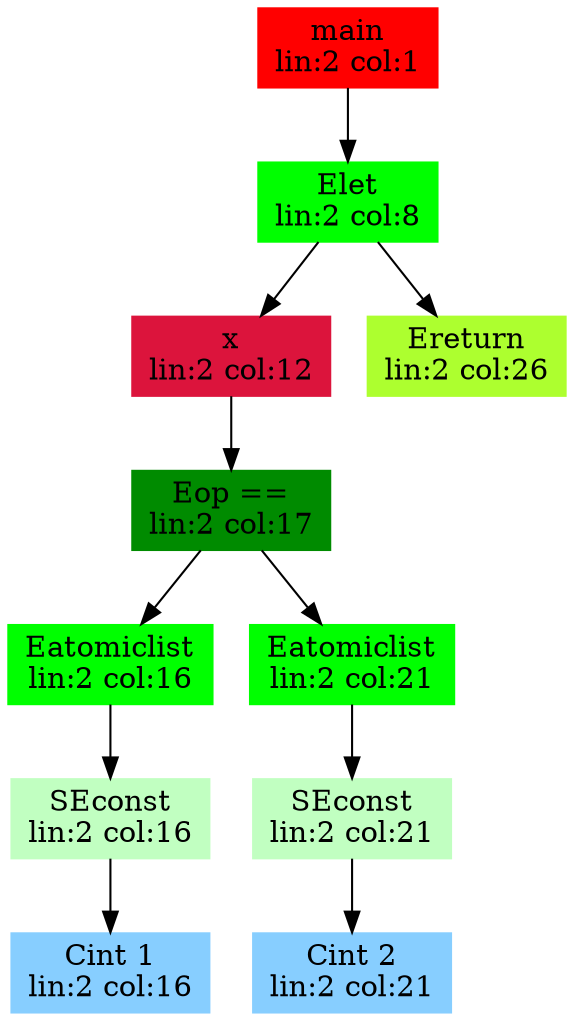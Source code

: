 digraph G {
node [shape=box]
0 [label="main
lin:2 col:1",color=red, style=filled]
1 [label="Elet
lin:2 col:8",color=green,style=filled]
0 -> 1
2 [label="x
lin:2 col:12",color=crimson, style=filled]
1 -> 2
3 [label="Eop ==
lin:2 col:17",color=green4,style=filled]
2 -> 3
4 [label="Eatomiclist
lin:2 col:16",color=green,style=filled]
3 -> 4
5 [label="SEconst
lin:2 col:16",color=darkseagreen1,style=filled]
4 -> 5
6 [label="Cint 1
lin:2 col:16",color=skyblue1,style=filled]
5 -> 6
7 [label="Eatomiclist
lin:2 col:21",color=green,style=filled]
3 -> 7
8 [label="SEconst
lin:2 col:21",color=darkseagreen1,style=filled]
7 -> 8
9 [label="Cint 2
lin:2 col:21",color=skyblue1,style=filled]
8 -> 9
10 [label="Ereturn
lin:2 col:26",color=greenyellow,style=filled]
1 -> 10

}
